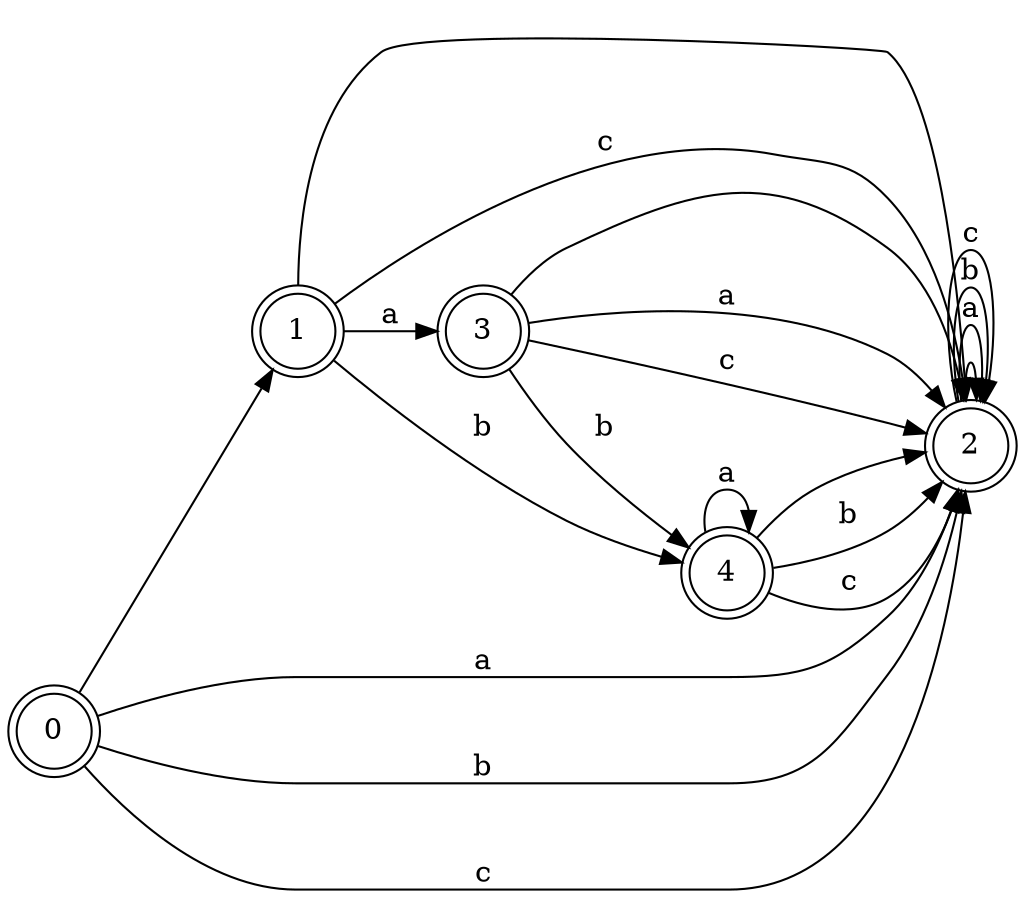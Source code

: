 digraph Automata {
	rankdir=LR
	0 [label=0 shape=doublecircle]
	0 -> 1 [label="	"]
	0 -> 2 [label=a]
	0 -> 2 [label=b]
	0 -> 2 [label=c]
	1 [label=1 shape=doublecircle]
	1 -> 2 [label="	"]
	1 -> 3 [label=a]
	1 -> 4 [label=b]
	1 -> 2 [label=c]
	2 [label=2 shape=doublecircle]
	2 -> 2 [label="	"]
	2 -> 2 [label=a]
	2 -> 2 [label=b]
	2 -> 2 [label=c]
	3 [label=3 shape=doublecircle]
	3 -> 2 [label="	"]
	3 -> 2 [label=a]
	3 -> 4 [label=b]
	3 -> 2 [label=c]
	4 [label=4 shape=doublecircle]
	4 -> 2 [label="	"]
	4 -> 4 [label=a]
	4 -> 2 [label=b]
	4 -> 2 [label=c]
}

